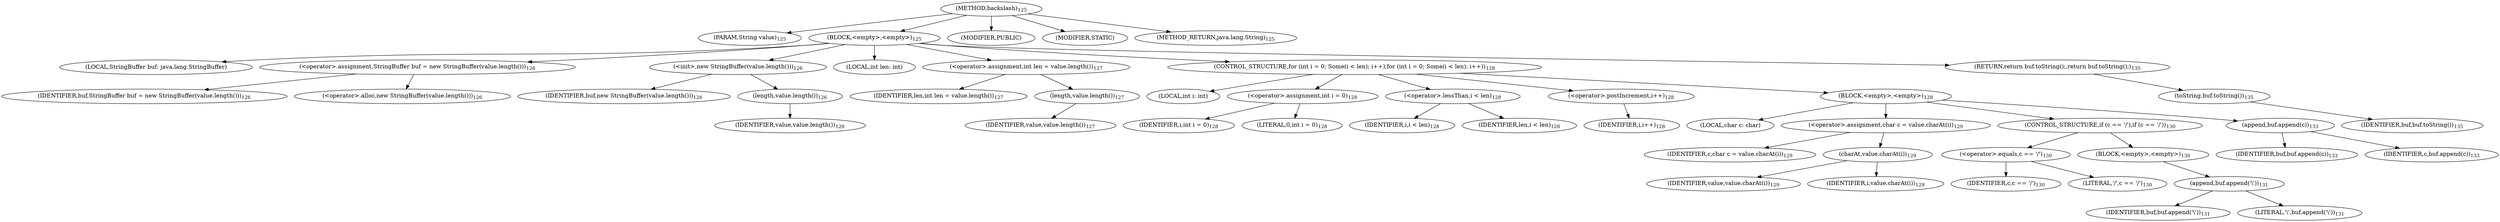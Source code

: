 digraph "backslash" {  
"81" [label = <(METHOD,backslash)<SUB>125</SUB>> ]
"82" [label = <(PARAM,String value)<SUB>125</SUB>> ]
"83" [label = <(BLOCK,&lt;empty&gt;,&lt;empty&gt;)<SUB>125</SUB>> ]
"14" [label = <(LOCAL,StringBuffer buf: java.lang.StringBuffer)> ]
"84" [label = <(&lt;operator&gt;.assignment,StringBuffer buf = new StringBuffer(value.length()))<SUB>126</SUB>> ]
"85" [label = <(IDENTIFIER,buf,StringBuffer buf = new StringBuffer(value.length()))<SUB>126</SUB>> ]
"86" [label = <(&lt;operator&gt;.alloc,new StringBuffer(value.length()))<SUB>126</SUB>> ]
"87" [label = <(&lt;init&gt;,new StringBuffer(value.length()))<SUB>126</SUB>> ]
"13" [label = <(IDENTIFIER,buf,new StringBuffer(value.length()))<SUB>126</SUB>> ]
"88" [label = <(length,value.length())<SUB>126</SUB>> ]
"89" [label = <(IDENTIFIER,value,value.length())<SUB>126</SUB>> ]
"90" [label = <(LOCAL,int len: int)> ]
"91" [label = <(&lt;operator&gt;.assignment,int len = value.length())<SUB>127</SUB>> ]
"92" [label = <(IDENTIFIER,len,int len = value.length())<SUB>127</SUB>> ]
"93" [label = <(length,value.length())<SUB>127</SUB>> ]
"94" [label = <(IDENTIFIER,value,value.length())<SUB>127</SUB>> ]
"95" [label = <(CONTROL_STRUCTURE,for (int i = 0; Some(i &lt; len); i++),for (int i = 0; Some(i &lt; len); i++))<SUB>128</SUB>> ]
"96" [label = <(LOCAL,int i: int)> ]
"97" [label = <(&lt;operator&gt;.assignment,int i = 0)<SUB>128</SUB>> ]
"98" [label = <(IDENTIFIER,i,int i = 0)<SUB>128</SUB>> ]
"99" [label = <(LITERAL,0,int i = 0)<SUB>128</SUB>> ]
"100" [label = <(&lt;operator&gt;.lessThan,i &lt; len)<SUB>128</SUB>> ]
"101" [label = <(IDENTIFIER,i,i &lt; len)<SUB>128</SUB>> ]
"102" [label = <(IDENTIFIER,len,i &lt; len)<SUB>128</SUB>> ]
"103" [label = <(&lt;operator&gt;.postIncrement,i++)<SUB>128</SUB>> ]
"104" [label = <(IDENTIFIER,i,i++)<SUB>128</SUB>> ]
"105" [label = <(BLOCK,&lt;empty&gt;,&lt;empty&gt;)<SUB>128</SUB>> ]
"106" [label = <(LOCAL,char c: char)> ]
"107" [label = <(&lt;operator&gt;.assignment,char c = value.charAt(i))<SUB>129</SUB>> ]
"108" [label = <(IDENTIFIER,c,char c = value.charAt(i))<SUB>129</SUB>> ]
"109" [label = <(charAt,value.charAt(i))<SUB>129</SUB>> ]
"110" [label = <(IDENTIFIER,value,value.charAt(i))<SUB>129</SUB>> ]
"111" [label = <(IDENTIFIER,i,value.charAt(i))<SUB>129</SUB>> ]
"112" [label = <(CONTROL_STRUCTURE,if (c == '/'),if (c == '/'))<SUB>130</SUB>> ]
"113" [label = <(&lt;operator&gt;.equals,c == '/')<SUB>130</SUB>> ]
"114" [label = <(IDENTIFIER,c,c == '/')<SUB>130</SUB>> ]
"115" [label = <(LITERAL,'/',c == '/')<SUB>130</SUB>> ]
"116" [label = <(BLOCK,&lt;empty&gt;,&lt;empty&gt;)<SUB>130</SUB>> ]
"117" [label = <(append,buf.append('\\'))<SUB>131</SUB>> ]
"118" [label = <(IDENTIFIER,buf,buf.append('\\'))<SUB>131</SUB>> ]
"119" [label = <(LITERAL,'\\',buf.append('\\'))<SUB>131</SUB>> ]
"120" [label = <(append,buf.append(c))<SUB>133</SUB>> ]
"121" [label = <(IDENTIFIER,buf,buf.append(c))<SUB>133</SUB>> ]
"122" [label = <(IDENTIFIER,c,buf.append(c))<SUB>133</SUB>> ]
"123" [label = <(RETURN,return buf.toString();,return buf.toString();)<SUB>135</SUB>> ]
"124" [label = <(toString,buf.toString())<SUB>135</SUB>> ]
"125" [label = <(IDENTIFIER,buf,buf.toString())<SUB>135</SUB>> ]
"126" [label = <(MODIFIER,PUBLIC)> ]
"127" [label = <(MODIFIER,STATIC)> ]
"128" [label = <(METHOD_RETURN,java.lang.String)<SUB>125</SUB>> ]
  "81" -> "82" 
  "81" -> "83" 
  "81" -> "126" 
  "81" -> "127" 
  "81" -> "128" 
  "83" -> "14" 
  "83" -> "84" 
  "83" -> "87" 
  "83" -> "90" 
  "83" -> "91" 
  "83" -> "95" 
  "83" -> "123" 
  "84" -> "85" 
  "84" -> "86" 
  "87" -> "13" 
  "87" -> "88" 
  "88" -> "89" 
  "91" -> "92" 
  "91" -> "93" 
  "93" -> "94" 
  "95" -> "96" 
  "95" -> "97" 
  "95" -> "100" 
  "95" -> "103" 
  "95" -> "105" 
  "97" -> "98" 
  "97" -> "99" 
  "100" -> "101" 
  "100" -> "102" 
  "103" -> "104" 
  "105" -> "106" 
  "105" -> "107" 
  "105" -> "112" 
  "105" -> "120" 
  "107" -> "108" 
  "107" -> "109" 
  "109" -> "110" 
  "109" -> "111" 
  "112" -> "113" 
  "112" -> "116" 
  "113" -> "114" 
  "113" -> "115" 
  "116" -> "117" 
  "117" -> "118" 
  "117" -> "119" 
  "120" -> "121" 
  "120" -> "122" 
  "123" -> "124" 
  "124" -> "125" 
}
